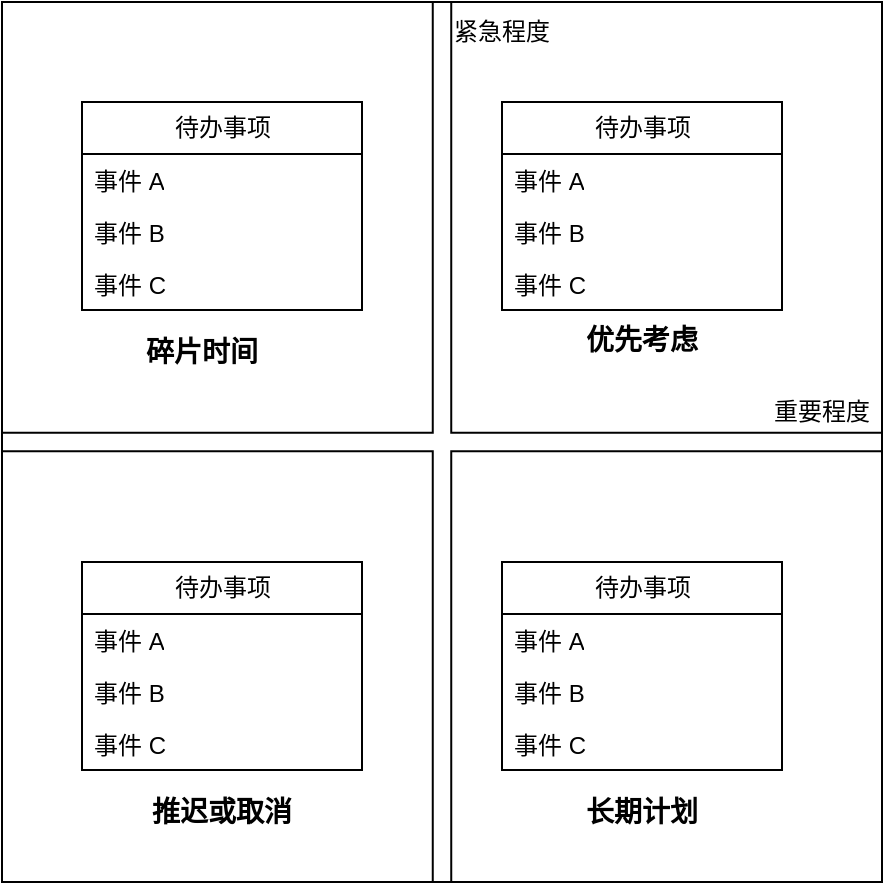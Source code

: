 <mxfile version="24.7.2" type="github">
  <diagram name="第 1 页" id="YK-qXCLHNTOcD6AwveKs">
    <mxGraphModel dx="1290" dy="541" grid="1" gridSize="10" guides="1" tooltips="1" connect="1" arrows="1" fold="1" page="1" pageScale="1" pageWidth="827" pageHeight="1169" math="0" shadow="0">
      <root>
        <mxCell id="0" />
        <mxCell id="1" parent="0" />
        <mxCell id="bkFay2kI30OozLdDtkdy-1" value="" style="whiteSpace=wrap;html=1;aspect=fixed;movable=0;resizable=0;rotatable=0;deletable=0;editable=0;locked=1;connectable=0;" vertex="1" parent="1">
          <mxGeometry x="150" y="70" width="440" height="440" as="geometry" />
        </mxCell>
        <mxCell id="bkFay2kI30OozLdDtkdy-2" value="" style="shape=cross;whiteSpace=wrap;html=1;size=0.021;movable=0;resizable=0;rotatable=0;deletable=0;editable=0;locked=1;connectable=0;" vertex="1" parent="1">
          <mxGeometry x="150" y="70" width="440" height="440" as="geometry" />
        </mxCell>
        <mxCell id="bkFay2kI30OozLdDtkdy-16" value="重要程度" style="text;html=1;align=center;verticalAlign=middle;whiteSpace=wrap;rounded=0;movable=0;resizable=0;rotatable=0;deletable=0;editable=0;locked=1;connectable=0;" vertex="1" parent="1">
          <mxGeometry x="530" y="260" width="60" height="30" as="geometry" />
        </mxCell>
        <mxCell id="bkFay2kI30OozLdDtkdy-17" value="紧急程度" style="text;html=1;align=center;verticalAlign=middle;whiteSpace=wrap;rounded=0;movable=0;resizable=0;rotatable=0;deletable=0;editable=0;locked=1;connectable=0;" vertex="1" parent="1">
          <mxGeometry x="370" y="70" width="60" height="30" as="geometry" />
        </mxCell>
        <mxCell id="bkFay2kI30OozLdDtkdy-18" value="待办事项" style="swimlane;fontStyle=0;childLayout=stackLayout;horizontal=1;startSize=26;fillColor=none;horizontalStack=0;resizeParent=1;resizeParentMax=0;resizeLast=0;collapsible=1;marginBottom=0;html=1;" vertex="1" parent="1">
          <mxGeometry x="400" y="120" width="140" height="104" as="geometry" />
        </mxCell>
        <mxCell id="bkFay2kI30OozLdDtkdy-19" value="事件 A" style="text;strokeColor=none;fillColor=none;align=left;verticalAlign=top;spacingLeft=4;spacingRight=4;overflow=hidden;rotatable=0;points=[[0,0.5],[1,0.5]];portConstraint=eastwest;whiteSpace=wrap;html=1;" vertex="1" parent="bkFay2kI30OozLdDtkdy-18">
          <mxGeometry y="26" width="140" height="26" as="geometry" />
        </mxCell>
        <mxCell id="bkFay2kI30OozLdDtkdy-20" value="事件 B" style="text;strokeColor=none;fillColor=none;align=left;verticalAlign=top;spacingLeft=4;spacingRight=4;overflow=hidden;rotatable=0;points=[[0,0.5],[1,0.5]];portConstraint=eastwest;whiteSpace=wrap;html=1;" vertex="1" parent="bkFay2kI30OozLdDtkdy-18">
          <mxGeometry y="52" width="140" height="26" as="geometry" />
        </mxCell>
        <mxCell id="bkFay2kI30OozLdDtkdy-21" value="事件 C" style="text;strokeColor=none;fillColor=none;align=left;verticalAlign=top;spacingLeft=4;spacingRight=4;overflow=hidden;rotatable=0;points=[[0,0.5],[1,0.5]];portConstraint=eastwest;whiteSpace=wrap;html=1;" vertex="1" parent="bkFay2kI30OozLdDtkdy-18">
          <mxGeometry y="78" width="140" height="26" as="geometry" />
        </mxCell>
        <mxCell id="bkFay2kI30OozLdDtkdy-26" value="待办事项" style="swimlane;fontStyle=0;childLayout=stackLayout;horizontal=1;startSize=26;fillColor=none;horizontalStack=0;resizeParent=1;resizeParentMax=0;resizeLast=0;collapsible=1;marginBottom=0;html=1;" vertex="1" parent="1">
          <mxGeometry x="190" y="120" width="140" height="104" as="geometry" />
        </mxCell>
        <mxCell id="bkFay2kI30OozLdDtkdy-27" value="事件 A" style="text;strokeColor=none;fillColor=none;align=left;verticalAlign=top;spacingLeft=4;spacingRight=4;overflow=hidden;rotatable=0;points=[[0,0.5],[1,0.5]];portConstraint=eastwest;whiteSpace=wrap;html=1;" vertex="1" parent="bkFay2kI30OozLdDtkdy-26">
          <mxGeometry y="26" width="140" height="26" as="geometry" />
        </mxCell>
        <mxCell id="bkFay2kI30OozLdDtkdy-28" value="事件 B" style="text;strokeColor=none;fillColor=none;align=left;verticalAlign=top;spacingLeft=4;spacingRight=4;overflow=hidden;rotatable=0;points=[[0,0.5],[1,0.5]];portConstraint=eastwest;whiteSpace=wrap;html=1;" vertex="1" parent="bkFay2kI30OozLdDtkdy-26">
          <mxGeometry y="52" width="140" height="26" as="geometry" />
        </mxCell>
        <mxCell id="bkFay2kI30OozLdDtkdy-29" value="事件 C" style="text;strokeColor=none;fillColor=none;align=left;verticalAlign=top;spacingLeft=4;spacingRight=4;overflow=hidden;rotatable=0;points=[[0,0.5],[1,0.5]];portConstraint=eastwest;whiteSpace=wrap;html=1;" vertex="1" parent="bkFay2kI30OozLdDtkdy-26">
          <mxGeometry y="78" width="140" height="26" as="geometry" />
        </mxCell>
        <mxCell id="bkFay2kI30OozLdDtkdy-30" value="待办事项" style="swimlane;fontStyle=0;childLayout=stackLayout;horizontal=1;startSize=26;fillColor=none;horizontalStack=0;resizeParent=1;resizeParentMax=0;resizeLast=0;collapsible=1;marginBottom=0;html=1;" vertex="1" parent="1">
          <mxGeometry x="400" y="350" width="140" height="104" as="geometry" />
        </mxCell>
        <mxCell id="bkFay2kI30OozLdDtkdy-31" value="事件 A" style="text;strokeColor=none;fillColor=none;align=left;verticalAlign=top;spacingLeft=4;spacingRight=4;overflow=hidden;rotatable=0;points=[[0,0.5],[1,0.5]];portConstraint=eastwest;whiteSpace=wrap;html=1;" vertex="1" parent="bkFay2kI30OozLdDtkdy-30">
          <mxGeometry y="26" width="140" height="26" as="geometry" />
        </mxCell>
        <mxCell id="bkFay2kI30OozLdDtkdy-32" value="事件 B" style="text;strokeColor=none;fillColor=none;align=left;verticalAlign=top;spacingLeft=4;spacingRight=4;overflow=hidden;rotatable=0;points=[[0,0.5],[1,0.5]];portConstraint=eastwest;whiteSpace=wrap;html=1;" vertex="1" parent="bkFay2kI30OozLdDtkdy-30">
          <mxGeometry y="52" width="140" height="26" as="geometry" />
        </mxCell>
        <mxCell id="bkFay2kI30OozLdDtkdy-33" value="事件 C" style="text;strokeColor=none;fillColor=none;align=left;verticalAlign=top;spacingLeft=4;spacingRight=4;overflow=hidden;rotatable=0;points=[[0,0.5],[1,0.5]];portConstraint=eastwest;whiteSpace=wrap;html=1;" vertex="1" parent="bkFay2kI30OozLdDtkdy-30">
          <mxGeometry y="78" width="140" height="26" as="geometry" />
        </mxCell>
        <mxCell id="bkFay2kI30OozLdDtkdy-34" value="待办事项" style="swimlane;fontStyle=0;childLayout=stackLayout;horizontal=1;startSize=26;fillColor=none;horizontalStack=0;resizeParent=1;resizeParentMax=0;resizeLast=0;collapsible=1;marginBottom=0;html=1;" vertex="1" parent="1">
          <mxGeometry x="190" y="350" width="140" height="104" as="geometry" />
        </mxCell>
        <mxCell id="bkFay2kI30OozLdDtkdy-35" value="事件 A" style="text;strokeColor=none;fillColor=none;align=left;verticalAlign=top;spacingLeft=4;spacingRight=4;overflow=hidden;rotatable=0;points=[[0,0.5],[1,0.5]];portConstraint=eastwest;whiteSpace=wrap;html=1;" vertex="1" parent="bkFay2kI30OozLdDtkdy-34">
          <mxGeometry y="26" width="140" height="26" as="geometry" />
        </mxCell>
        <mxCell id="bkFay2kI30OozLdDtkdy-36" value="事件 B" style="text;strokeColor=none;fillColor=none;align=left;verticalAlign=top;spacingLeft=4;spacingRight=4;overflow=hidden;rotatable=0;points=[[0,0.5],[1,0.5]];portConstraint=eastwest;whiteSpace=wrap;html=1;" vertex="1" parent="bkFay2kI30OozLdDtkdy-34">
          <mxGeometry y="52" width="140" height="26" as="geometry" />
        </mxCell>
        <mxCell id="bkFay2kI30OozLdDtkdy-37" value="事件 C" style="text;strokeColor=none;fillColor=none;align=left;verticalAlign=top;spacingLeft=4;spacingRight=4;overflow=hidden;rotatable=0;points=[[0,0.5],[1,0.5]];portConstraint=eastwest;whiteSpace=wrap;html=1;" vertex="1" parent="bkFay2kI30OozLdDtkdy-34">
          <mxGeometry y="78" width="140" height="26" as="geometry" />
        </mxCell>
        <mxCell id="bkFay2kI30OozLdDtkdy-40" value="&lt;b&gt;&lt;font style=&quot;font-size: 14px;&quot;&gt;优先考虑&lt;/font&gt;&lt;/b&gt;" style="text;html=1;align=center;verticalAlign=middle;whiteSpace=wrap;rounded=0;" vertex="1" parent="1">
          <mxGeometry x="440" y="224" width="60" height="30" as="geometry" />
        </mxCell>
        <mxCell id="bkFay2kI30OozLdDtkdy-42" value="&lt;b&gt;&lt;font style=&quot;font-size: 14px;&quot;&gt;长期计划&lt;/font&gt;&lt;/b&gt;" style="text;html=1;align=center;verticalAlign=middle;whiteSpace=wrap;rounded=0;" vertex="1" parent="1">
          <mxGeometry x="440" y="460" width="60" height="30" as="geometry" />
        </mxCell>
        <mxCell id="bkFay2kI30OozLdDtkdy-43" value="&lt;b&gt;&lt;font style=&quot;font-size: 14px;&quot;&gt;推迟或取消&lt;/font&gt;&lt;/b&gt;" style="text;html=1;align=center;verticalAlign=middle;whiteSpace=wrap;rounded=0;" vertex="1" parent="1">
          <mxGeometry x="220" y="460" width="80" height="30" as="geometry" />
        </mxCell>
        <mxCell id="bkFay2kI30OozLdDtkdy-44" value="&lt;b&gt;&lt;font style=&quot;font-size: 14px;&quot;&gt;碎片时间&lt;/font&gt;&lt;/b&gt;" style="text;html=1;align=center;verticalAlign=middle;whiteSpace=wrap;rounded=0;" vertex="1" parent="1">
          <mxGeometry x="220" y="230" width="60" height="30" as="geometry" />
        </mxCell>
      </root>
    </mxGraphModel>
  </diagram>
</mxfile>
